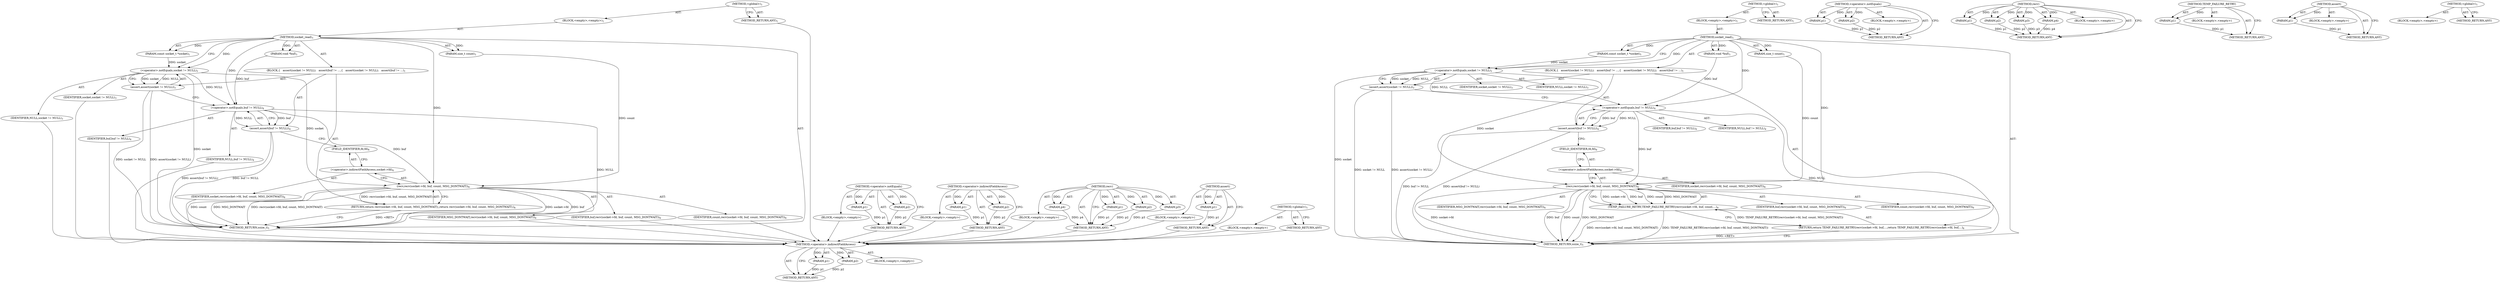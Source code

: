 digraph "&lt;global&gt;" {
vulnerable_6 [label=<(METHOD,&lt;global&gt;)<SUB>1</SUB>>];
vulnerable_7 [label=<(BLOCK,&lt;empty&gt;,&lt;empty&gt;)<SUB>1</SUB>>];
vulnerable_8 [label=<(METHOD,socket_read)<SUB>1</SUB>>];
vulnerable_9 [label=<(PARAM,const socket_t *socket)<SUB>1</SUB>>];
vulnerable_10 [label=<(PARAM,void *buf)<SUB>1</SUB>>];
vulnerable_11 [label=<(PARAM,size_t count)<SUB>1</SUB>>];
vulnerable_12 [label=<(BLOCK,{

   assert(socket != NULL);
   assert(buf != ...,{

   assert(socket != NULL);
   assert(buf != ...)<SUB>1</SUB>>];
vulnerable_13 [label=<(assert,assert(socket != NULL))<SUB>3</SUB>>];
vulnerable_14 [label=<(&lt;operator&gt;.notEquals,socket != NULL)<SUB>3</SUB>>];
vulnerable_15 [label=<(IDENTIFIER,socket,socket != NULL)<SUB>3</SUB>>];
vulnerable_16 [label=<(IDENTIFIER,NULL,socket != NULL)<SUB>3</SUB>>];
vulnerable_17 [label=<(assert,assert(buf != NULL))<SUB>4</SUB>>];
vulnerable_18 [label=<(&lt;operator&gt;.notEquals,buf != NULL)<SUB>4</SUB>>];
vulnerable_19 [label=<(IDENTIFIER,buf,buf != NULL)<SUB>4</SUB>>];
vulnerable_20 [label=<(IDENTIFIER,NULL,buf != NULL)<SUB>4</SUB>>];
vulnerable_21 [label=<(RETURN,return recv(socket-&gt;fd, buf, count, MSG_DONTWAIT);,return recv(socket-&gt;fd, buf, count, MSG_DONTWAIT);)<SUB>6</SUB>>];
vulnerable_22 [label=<(recv,recv(socket-&gt;fd, buf, count, MSG_DONTWAIT))<SUB>6</SUB>>];
vulnerable_23 [label=<(&lt;operator&gt;.indirectFieldAccess,socket-&gt;fd)<SUB>6</SUB>>];
vulnerable_24 [label=<(IDENTIFIER,socket,recv(socket-&gt;fd, buf, count, MSG_DONTWAIT))<SUB>6</SUB>>];
vulnerable_25 [label=<(FIELD_IDENTIFIER,fd,fd)<SUB>6</SUB>>];
vulnerable_26 [label=<(IDENTIFIER,buf,recv(socket-&gt;fd, buf, count, MSG_DONTWAIT))<SUB>6</SUB>>];
vulnerable_27 [label=<(IDENTIFIER,count,recv(socket-&gt;fd, buf, count, MSG_DONTWAIT))<SUB>6</SUB>>];
vulnerable_28 [label=<(IDENTIFIER,MSG_DONTWAIT,recv(socket-&gt;fd, buf, count, MSG_DONTWAIT))<SUB>6</SUB>>];
vulnerable_29 [label=<(METHOD_RETURN,ssize_t)<SUB>1</SUB>>];
vulnerable_31 [label=<(METHOD_RETURN,ANY)<SUB>1</SUB>>];
vulnerable_56 [label=<(METHOD,&lt;operator&gt;.notEquals)>];
vulnerable_57 [label=<(PARAM,p1)>];
vulnerable_58 [label=<(PARAM,p2)>];
vulnerable_59 [label=<(BLOCK,&lt;empty&gt;,&lt;empty&gt;)>];
vulnerable_60 [label=<(METHOD_RETURN,ANY)>];
vulnerable_68 [label=<(METHOD,&lt;operator&gt;.indirectFieldAccess)>];
vulnerable_69 [label=<(PARAM,p1)>];
vulnerable_70 [label=<(PARAM,p2)>];
vulnerable_71 [label=<(BLOCK,&lt;empty&gt;,&lt;empty&gt;)>];
vulnerable_72 [label=<(METHOD_RETURN,ANY)>];
vulnerable_61 [label=<(METHOD,recv)>];
vulnerable_62 [label=<(PARAM,p1)>];
vulnerable_63 [label=<(PARAM,p2)>];
vulnerable_64 [label=<(PARAM,p3)>];
vulnerable_65 [label=<(PARAM,p4)>];
vulnerable_66 [label=<(BLOCK,&lt;empty&gt;,&lt;empty&gt;)>];
vulnerable_67 [label=<(METHOD_RETURN,ANY)>];
vulnerable_52 [label=<(METHOD,assert)>];
vulnerable_53 [label=<(PARAM,p1)>];
vulnerable_54 [label=<(BLOCK,&lt;empty&gt;,&lt;empty&gt;)>];
vulnerable_55 [label=<(METHOD_RETURN,ANY)>];
vulnerable_46 [label=<(METHOD,&lt;global&gt;)<SUB>1</SUB>>];
vulnerable_47 [label=<(BLOCK,&lt;empty&gt;,&lt;empty&gt;)>];
vulnerable_48 [label=<(METHOD_RETURN,ANY)>];
fixed_73 [label=<(METHOD,&lt;operator&gt;.indirectFieldAccess)>];
fixed_74 [label=<(PARAM,p1)>];
fixed_75 [label=<(PARAM,p2)>];
fixed_76 [label=<(BLOCK,&lt;empty&gt;,&lt;empty&gt;)>];
fixed_77 [label=<(METHOD_RETURN,ANY)>];
fixed_6 [label=<(METHOD,&lt;global&gt;)<SUB>1</SUB>>];
fixed_7 [label=<(BLOCK,&lt;empty&gt;,&lt;empty&gt;)<SUB>1</SUB>>];
fixed_8 [label=<(METHOD,socket_read)<SUB>1</SUB>>];
fixed_9 [label=<(PARAM,const socket_t *socket)<SUB>1</SUB>>];
fixed_10 [label=<(PARAM,void *buf)<SUB>1</SUB>>];
fixed_11 [label=<(PARAM,size_t count)<SUB>1</SUB>>];
fixed_12 [label=<(BLOCK,{

   assert(socket != NULL);
   assert(buf != ...,{

   assert(socket != NULL);
   assert(buf != ...)<SUB>1</SUB>>];
fixed_13 [label=<(assert,assert(socket != NULL))<SUB>3</SUB>>];
fixed_14 [label=<(&lt;operator&gt;.notEquals,socket != NULL)<SUB>3</SUB>>];
fixed_15 [label=<(IDENTIFIER,socket,socket != NULL)<SUB>3</SUB>>];
fixed_16 [label=<(IDENTIFIER,NULL,socket != NULL)<SUB>3</SUB>>];
fixed_17 [label=<(assert,assert(buf != NULL))<SUB>4</SUB>>];
fixed_18 [label=<(&lt;operator&gt;.notEquals,buf != NULL)<SUB>4</SUB>>];
fixed_19 [label=<(IDENTIFIER,buf,buf != NULL)<SUB>4</SUB>>];
fixed_20 [label=<(IDENTIFIER,NULL,buf != NULL)<SUB>4</SUB>>];
fixed_21 [label=<(RETURN,return TEMP_FAILURE_RETRY(recv(socket-&gt;fd, buf,...,return TEMP_FAILURE_RETRY(recv(socket-&gt;fd, buf,...)<SUB>6</SUB>>];
fixed_22 [label=<(TEMP_FAILURE_RETRY,TEMP_FAILURE_RETRY(recv(socket-&gt;fd, buf, count,...)<SUB>6</SUB>>];
fixed_23 [label=<(recv,recv(socket-&gt;fd, buf, count, MSG_DONTWAIT))<SUB>6</SUB>>];
fixed_24 [label=<(&lt;operator&gt;.indirectFieldAccess,socket-&gt;fd)<SUB>6</SUB>>];
fixed_25 [label=<(IDENTIFIER,socket,recv(socket-&gt;fd, buf, count, MSG_DONTWAIT))<SUB>6</SUB>>];
fixed_26 [label=<(FIELD_IDENTIFIER,fd,fd)<SUB>6</SUB>>];
fixed_27 [label=<(IDENTIFIER,buf,recv(socket-&gt;fd, buf, count, MSG_DONTWAIT))<SUB>6</SUB>>];
fixed_28 [label=<(IDENTIFIER,count,recv(socket-&gt;fd, buf, count, MSG_DONTWAIT))<SUB>6</SUB>>];
fixed_29 [label=<(IDENTIFIER,MSG_DONTWAIT,recv(socket-&gt;fd, buf, count, MSG_DONTWAIT))<SUB>6</SUB>>];
fixed_30 [label=<(METHOD_RETURN,ssize_t)<SUB>1</SUB>>];
fixed_32 [label=<(METHOD_RETURN,ANY)<SUB>1</SUB>>];
fixed_57 [label=<(METHOD,&lt;operator&gt;.notEquals)>];
fixed_58 [label=<(PARAM,p1)>];
fixed_59 [label=<(PARAM,p2)>];
fixed_60 [label=<(BLOCK,&lt;empty&gt;,&lt;empty&gt;)>];
fixed_61 [label=<(METHOD_RETURN,ANY)>];
fixed_66 [label=<(METHOD,recv)>];
fixed_67 [label=<(PARAM,p1)>];
fixed_68 [label=<(PARAM,p2)>];
fixed_69 [label=<(PARAM,p3)>];
fixed_70 [label=<(PARAM,p4)>];
fixed_71 [label=<(BLOCK,&lt;empty&gt;,&lt;empty&gt;)>];
fixed_72 [label=<(METHOD_RETURN,ANY)>];
fixed_62 [label=<(METHOD,TEMP_FAILURE_RETRY)>];
fixed_63 [label=<(PARAM,p1)>];
fixed_64 [label=<(BLOCK,&lt;empty&gt;,&lt;empty&gt;)>];
fixed_65 [label=<(METHOD_RETURN,ANY)>];
fixed_53 [label=<(METHOD,assert)>];
fixed_54 [label=<(PARAM,p1)>];
fixed_55 [label=<(BLOCK,&lt;empty&gt;,&lt;empty&gt;)>];
fixed_56 [label=<(METHOD_RETURN,ANY)>];
fixed_47 [label=<(METHOD,&lt;global&gt;)<SUB>1</SUB>>];
fixed_48 [label=<(BLOCK,&lt;empty&gt;,&lt;empty&gt;)>];
fixed_49 [label=<(METHOD_RETURN,ANY)>];
vulnerable_6 -> vulnerable_7  [key=0, label="AST: "];
vulnerable_6 -> vulnerable_31  [key=0, label="AST: "];
vulnerable_6 -> vulnerable_31  [key=1, label="CFG: "];
vulnerable_7 -> vulnerable_8  [key=0, label="AST: "];
vulnerable_8 -> vulnerable_9  [key=0, label="AST: "];
vulnerable_8 -> vulnerable_9  [key=1, label="DDG: "];
vulnerable_8 -> vulnerable_10  [key=0, label="AST: "];
vulnerable_8 -> vulnerable_10  [key=1, label="DDG: "];
vulnerable_8 -> vulnerable_11  [key=0, label="AST: "];
vulnerable_8 -> vulnerable_11  [key=1, label="DDG: "];
vulnerable_8 -> vulnerable_12  [key=0, label="AST: "];
vulnerable_8 -> vulnerable_29  [key=0, label="AST: "];
vulnerable_8 -> vulnerable_14  [key=0, label="CFG: "];
vulnerable_8 -> vulnerable_14  [key=1, label="DDG: "];
vulnerable_8 -> vulnerable_18  [key=0, label="DDG: "];
vulnerable_8 -> vulnerable_22  [key=0, label="DDG: "];
vulnerable_9 -> vulnerable_14  [key=0, label="DDG: socket"];
vulnerable_10 -> vulnerable_18  [key=0, label="DDG: buf"];
vulnerable_11 -> vulnerable_22  [key=0, label="DDG: count"];
vulnerable_12 -> vulnerable_13  [key=0, label="AST: "];
vulnerable_12 -> vulnerable_17  [key=0, label="AST: "];
vulnerable_12 -> vulnerable_21  [key=0, label="AST: "];
vulnerable_13 -> vulnerable_14  [key=0, label="AST: "];
vulnerable_13 -> vulnerable_18  [key=0, label="CFG: "];
vulnerable_13 -> vulnerable_29  [key=0, label="DDG: socket != NULL"];
vulnerable_13 -> vulnerable_29  [key=1, label="DDG: assert(socket != NULL)"];
vulnerable_14 -> vulnerable_15  [key=0, label="AST: "];
vulnerable_14 -> vulnerable_16  [key=0, label="AST: "];
vulnerable_14 -> vulnerable_13  [key=0, label="CFG: "];
vulnerable_14 -> vulnerable_13  [key=1, label="DDG: socket"];
vulnerable_14 -> vulnerable_13  [key=2, label="DDG: NULL"];
vulnerable_14 -> vulnerable_29  [key=0, label="DDG: socket"];
vulnerable_14 -> vulnerable_18  [key=0, label="DDG: NULL"];
vulnerable_14 -> vulnerable_22  [key=0, label="DDG: socket"];
vulnerable_15 -> fixed_73  [key=0];
vulnerable_16 -> fixed_73  [key=0];
vulnerable_17 -> vulnerable_18  [key=0, label="AST: "];
vulnerable_17 -> vulnerable_25  [key=0, label="CFG: "];
vulnerable_17 -> vulnerable_29  [key=0, label="DDG: buf != NULL"];
vulnerable_17 -> vulnerable_29  [key=1, label="DDG: assert(buf != NULL)"];
vulnerable_18 -> vulnerable_19  [key=0, label="AST: "];
vulnerable_18 -> vulnerable_20  [key=0, label="AST: "];
vulnerable_18 -> vulnerable_17  [key=0, label="CFG: "];
vulnerable_18 -> vulnerable_17  [key=1, label="DDG: buf"];
vulnerable_18 -> vulnerable_17  [key=2, label="DDG: NULL"];
vulnerable_18 -> vulnerable_29  [key=0, label="DDG: NULL"];
vulnerable_18 -> vulnerable_22  [key=0, label="DDG: buf"];
vulnerable_19 -> fixed_73  [key=0];
vulnerable_20 -> fixed_73  [key=0];
vulnerable_21 -> vulnerable_22  [key=0, label="AST: "];
vulnerable_21 -> vulnerable_29  [key=0, label="CFG: "];
vulnerable_21 -> vulnerable_29  [key=1, label="DDG: &lt;RET&gt;"];
vulnerable_22 -> vulnerable_23  [key=0, label="AST: "];
vulnerable_22 -> vulnerable_26  [key=0, label="AST: "];
vulnerable_22 -> vulnerable_27  [key=0, label="AST: "];
vulnerable_22 -> vulnerable_28  [key=0, label="AST: "];
vulnerable_22 -> vulnerable_21  [key=0, label="CFG: "];
vulnerable_22 -> vulnerable_21  [key=1, label="DDG: recv(socket-&gt;fd, buf, count, MSG_DONTWAIT)"];
vulnerable_22 -> vulnerable_29  [key=0, label="DDG: socket-&gt;fd"];
vulnerable_22 -> vulnerable_29  [key=1, label="DDG: buf"];
vulnerable_22 -> vulnerable_29  [key=2, label="DDG: count"];
vulnerable_22 -> vulnerable_29  [key=3, label="DDG: MSG_DONTWAIT"];
vulnerable_22 -> vulnerable_29  [key=4, label="DDG: recv(socket-&gt;fd, buf, count, MSG_DONTWAIT)"];
vulnerable_23 -> vulnerable_24  [key=0, label="AST: "];
vulnerable_23 -> vulnerable_25  [key=0, label="AST: "];
vulnerable_23 -> vulnerable_22  [key=0, label="CFG: "];
vulnerable_24 -> fixed_73  [key=0];
vulnerable_25 -> vulnerable_23  [key=0, label="CFG: "];
vulnerable_26 -> fixed_73  [key=0];
vulnerable_27 -> fixed_73  [key=0];
vulnerable_28 -> fixed_73  [key=0];
vulnerable_29 -> fixed_73  [key=0];
vulnerable_31 -> fixed_73  [key=0];
vulnerable_56 -> vulnerable_57  [key=0, label="AST: "];
vulnerable_56 -> vulnerable_57  [key=1, label="DDG: "];
vulnerable_56 -> vulnerable_59  [key=0, label="AST: "];
vulnerable_56 -> vulnerable_58  [key=0, label="AST: "];
vulnerable_56 -> vulnerable_58  [key=1, label="DDG: "];
vulnerable_56 -> vulnerable_60  [key=0, label="AST: "];
vulnerable_56 -> vulnerable_60  [key=1, label="CFG: "];
vulnerable_57 -> vulnerable_60  [key=0, label="DDG: p1"];
vulnerable_58 -> vulnerable_60  [key=0, label="DDG: p2"];
vulnerable_59 -> fixed_73  [key=0];
vulnerable_60 -> fixed_73  [key=0];
vulnerable_68 -> vulnerable_69  [key=0, label="AST: "];
vulnerable_68 -> vulnerable_69  [key=1, label="DDG: "];
vulnerable_68 -> vulnerable_71  [key=0, label="AST: "];
vulnerable_68 -> vulnerable_70  [key=0, label="AST: "];
vulnerable_68 -> vulnerable_70  [key=1, label="DDG: "];
vulnerable_68 -> vulnerable_72  [key=0, label="AST: "];
vulnerable_68 -> vulnerable_72  [key=1, label="CFG: "];
vulnerable_69 -> vulnerable_72  [key=0, label="DDG: p1"];
vulnerable_70 -> vulnerable_72  [key=0, label="DDG: p2"];
vulnerable_71 -> fixed_73  [key=0];
vulnerable_72 -> fixed_73  [key=0];
vulnerable_61 -> vulnerable_62  [key=0, label="AST: "];
vulnerable_61 -> vulnerable_62  [key=1, label="DDG: "];
vulnerable_61 -> vulnerable_66  [key=0, label="AST: "];
vulnerable_61 -> vulnerable_63  [key=0, label="AST: "];
vulnerable_61 -> vulnerable_63  [key=1, label="DDG: "];
vulnerable_61 -> vulnerable_67  [key=0, label="AST: "];
vulnerable_61 -> vulnerable_67  [key=1, label="CFG: "];
vulnerable_61 -> vulnerable_64  [key=0, label="AST: "];
vulnerable_61 -> vulnerable_64  [key=1, label="DDG: "];
vulnerable_61 -> vulnerable_65  [key=0, label="AST: "];
vulnerable_61 -> vulnerable_65  [key=1, label="DDG: "];
vulnerable_62 -> vulnerable_67  [key=0, label="DDG: p1"];
vulnerable_63 -> vulnerable_67  [key=0, label="DDG: p2"];
vulnerable_64 -> vulnerable_67  [key=0, label="DDG: p3"];
vulnerable_65 -> vulnerable_67  [key=0, label="DDG: p4"];
vulnerable_66 -> fixed_73  [key=0];
vulnerable_67 -> fixed_73  [key=0];
vulnerable_52 -> vulnerable_53  [key=0, label="AST: "];
vulnerable_52 -> vulnerable_53  [key=1, label="DDG: "];
vulnerable_52 -> vulnerable_54  [key=0, label="AST: "];
vulnerable_52 -> vulnerable_55  [key=0, label="AST: "];
vulnerable_52 -> vulnerable_55  [key=1, label="CFG: "];
vulnerable_53 -> vulnerable_55  [key=0, label="DDG: p1"];
vulnerable_54 -> fixed_73  [key=0];
vulnerable_55 -> fixed_73  [key=0];
vulnerable_46 -> vulnerable_47  [key=0, label="AST: "];
vulnerable_46 -> vulnerable_48  [key=0, label="AST: "];
vulnerable_46 -> vulnerable_48  [key=1, label="CFG: "];
vulnerable_47 -> fixed_73  [key=0];
vulnerable_48 -> fixed_73  [key=0];
fixed_73 -> fixed_74  [key=0, label="AST: "];
fixed_73 -> fixed_74  [key=1, label="DDG: "];
fixed_73 -> fixed_76  [key=0, label="AST: "];
fixed_73 -> fixed_75  [key=0, label="AST: "];
fixed_73 -> fixed_75  [key=1, label="DDG: "];
fixed_73 -> fixed_77  [key=0, label="AST: "];
fixed_73 -> fixed_77  [key=1, label="CFG: "];
fixed_74 -> fixed_77  [key=0, label="DDG: p1"];
fixed_75 -> fixed_77  [key=0, label="DDG: p2"];
fixed_6 -> fixed_7  [key=0, label="AST: "];
fixed_6 -> fixed_32  [key=0, label="AST: "];
fixed_6 -> fixed_32  [key=1, label="CFG: "];
fixed_7 -> fixed_8  [key=0, label="AST: "];
fixed_8 -> fixed_9  [key=0, label="AST: "];
fixed_8 -> fixed_9  [key=1, label="DDG: "];
fixed_8 -> fixed_10  [key=0, label="AST: "];
fixed_8 -> fixed_10  [key=1, label="DDG: "];
fixed_8 -> fixed_11  [key=0, label="AST: "];
fixed_8 -> fixed_11  [key=1, label="DDG: "];
fixed_8 -> fixed_12  [key=0, label="AST: "];
fixed_8 -> fixed_30  [key=0, label="AST: "];
fixed_8 -> fixed_14  [key=0, label="CFG: "];
fixed_8 -> fixed_14  [key=1, label="DDG: "];
fixed_8 -> fixed_18  [key=0, label="DDG: "];
fixed_8 -> fixed_23  [key=0, label="DDG: "];
fixed_9 -> fixed_14  [key=0, label="DDG: socket"];
fixed_10 -> fixed_18  [key=0, label="DDG: buf"];
fixed_11 -> fixed_23  [key=0, label="DDG: count"];
fixed_12 -> fixed_13  [key=0, label="AST: "];
fixed_12 -> fixed_17  [key=0, label="AST: "];
fixed_12 -> fixed_21  [key=0, label="AST: "];
fixed_13 -> fixed_14  [key=0, label="AST: "];
fixed_13 -> fixed_18  [key=0, label="CFG: "];
fixed_13 -> fixed_30  [key=0, label="DDG: socket != NULL"];
fixed_13 -> fixed_30  [key=1, label="DDG: assert(socket != NULL)"];
fixed_14 -> fixed_15  [key=0, label="AST: "];
fixed_14 -> fixed_16  [key=0, label="AST: "];
fixed_14 -> fixed_13  [key=0, label="CFG: "];
fixed_14 -> fixed_13  [key=1, label="DDG: socket"];
fixed_14 -> fixed_13  [key=2, label="DDG: NULL"];
fixed_14 -> fixed_30  [key=0, label="DDG: socket"];
fixed_14 -> fixed_18  [key=0, label="DDG: NULL"];
fixed_14 -> fixed_23  [key=0, label="DDG: socket"];
fixed_17 -> fixed_18  [key=0, label="AST: "];
fixed_17 -> fixed_26  [key=0, label="CFG: "];
fixed_17 -> fixed_30  [key=0, label="DDG: buf != NULL"];
fixed_17 -> fixed_30  [key=1, label="DDG: assert(buf != NULL)"];
fixed_18 -> fixed_19  [key=0, label="AST: "];
fixed_18 -> fixed_20  [key=0, label="AST: "];
fixed_18 -> fixed_17  [key=0, label="CFG: "];
fixed_18 -> fixed_17  [key=1, label="DDG: buf"];
fixed_18 -> fixed_17  [key=2, label="DDG: NULL"];
fixed_18 -> fixed_30  [key=0, label="DDG: NULL"];
fixed_18 -> fixed_23  [key=0, label="DDG: buf"];
fixed_21 -> fixed_22  [key=0, label="AST: "];
fixed_21 -> fixed_30  [key=0, label="CFG: "];
fixed_21 -> fixed_30  [key=1, label="DDG: &lt;RET&gt;"];
fixed_22 -> fixed_23  [key=0, label="AST: "];
fixed_22 -> fixed_21  [key=0, label="CFG: "];
fixed_22 -> fixed_21  [key=1, label="DDG: TEMP_FAILURE_RETRY(recv(socket-&gt;fd, buf, count, MSG_DONTWAIT))"];
fixed_22 -> fixed_30  [key=0, label="DDG: recv(socket-&gt;fd, buf, count, MSG_DONTWAIT)"];
fixed_22 -> fixed_30  [key=1, label="DDG: TEMP_FAILURE_RETRY(recv(socket-&gt;fd, buf, count, MSG_DONTWAIT))"];
fixed_23 -> fixed_24  [key=0, label="AST: "];
fixed_23 -> fixed_27  [key=0, label="AST: "];
fixed_23 -> fixed_28  [key=0, label="AST: "];
fixed_23 -> fixed_29  [key=0, label="AST: "];
fixed_23 -> fixed_22  [key=0, label="CFG: "];
fixed_23 -> fixed_22  [key=1, label="DDG: socket-&gt;fd"];
fixed_23 -> fixed_22  [key=2, label="DDG: buf"];
fixed_23 -> fixed_22  [key=3, label="DDG: count"];
fixed_23 -> fixed_22  [key=4, label="DDG: MSG_DONTWAIT"];
fixed_23 -> fixed_30  [key=0, label="DDG: socket-&gt;fd"];
fixed_23 -> fixed_30  [key=1, label="DDG: buf"];
fixed_23 -> fixed_30  [key=2, label="DDG: count"];
fixed_23 -> fixed_30  [key=3, label="DDG: MSG_DONTWAIT"];
fixed_24 -> fixed_25  [key=0, label="AST: "];
fixed_24 -> fixed_26  [key=0, label="AST: "];
fixed_24 -> fixed_23  [key=0, label="CFG: "];
fixed_26 -> fixed_24  [key=0, label="CFG: "];
fixed_57 -> fixed_58  [key=0, label="AST: "];
fixed_57 -> fixed_58  [key=1, label="DDG: "];
fixed_57 -> fixed_60  [key=0, label="AST: "];
fixed_57 -> fixed_59  [key=0, label="AST: "];
fixed_57 -> fixed_59  [key=1, label="DDG: "];
fixed_57 -> fixed_61  [key=0, label="AST: "];
fixed_57 -> fixed_61  [key=1, label="CFG: "];
fixed_58 -> fixed_61  [key=0, label="DDG: p1"];
fixed_59 -> fixed_61  [key=0, label="DDG: p2"];
fixed_66 -> fixed_67  [key=0, label="AST: "];
fixed_66 -> fixed_67  [key=1, label="DDG: "];
fixed_66 -> fixed_71  [key=0, label="AST: "];
fixed_66 -> fixed_68  [key=0, label="AST: "];
fixed_66 -> fixed_68  [key=1, label="DDG: "];
fixed_66 -> fixed_72  [key=0, label="AST: "];
fixed_66 -> fixed_72  [key=1, label="CFG: "];
fixed_66 -> fixed_69  [key=0, label="AST: "];
fixed_66 -> fixed_69  [key=1, label="DDG: "];
fixed_66 -> fixed_70  [key=0, label="AST: "];
fixed_66 -> fixed_70  [key=1, label="DDG: "];
fixed_67 -> fixed_72  [key=0, label="DDG: p1"];
fixed_68 -> fixed_72  [key=0, label="DDG: p2"];
fixed_69 -> fixed_72  [key=0, label="DDG: p3"];
fixed_70 -> fixed_72  [key=0, label="DDG: p4"];
fixed_62 -> fixed_63  [key=0, label="AST: "];
fixed_62 -> fixed_63  [key=1, label="DDG: "];
fixed_62 -> fixed_64  [key=0, label="AST: "];
fixed_62 -> fixed_65  [key=0, label="AST: "];
fixed_62 -> fixed_65  [key=1, label="CFG: "];
fixed_63 -> fixed_65  [key=0, label="DDG: p1"];
fixed_53 -> fixed_54  [key=0, label="AST: "];
fixed_53 -> fixed_54  [key=1, label="DDG: "];
fixed_53 -> fixed_55  [key=0, label="AST: "];
fixed_53 -> fixed_56  [key=0, label="AST: "];
fixed_53 -> fixed_56  [key=1, label="CFG: "];
fixed_54 -> fixed_56  [key=0, label="DDG: p1"];
fixed_47 -> fixed_48  [key=0, label="AST: "];
fixed_47 -> fixed_49  [key=0, label="AST: "];
fixed_47 -> fixed_49  [key=1, label="CFG: "];
}
